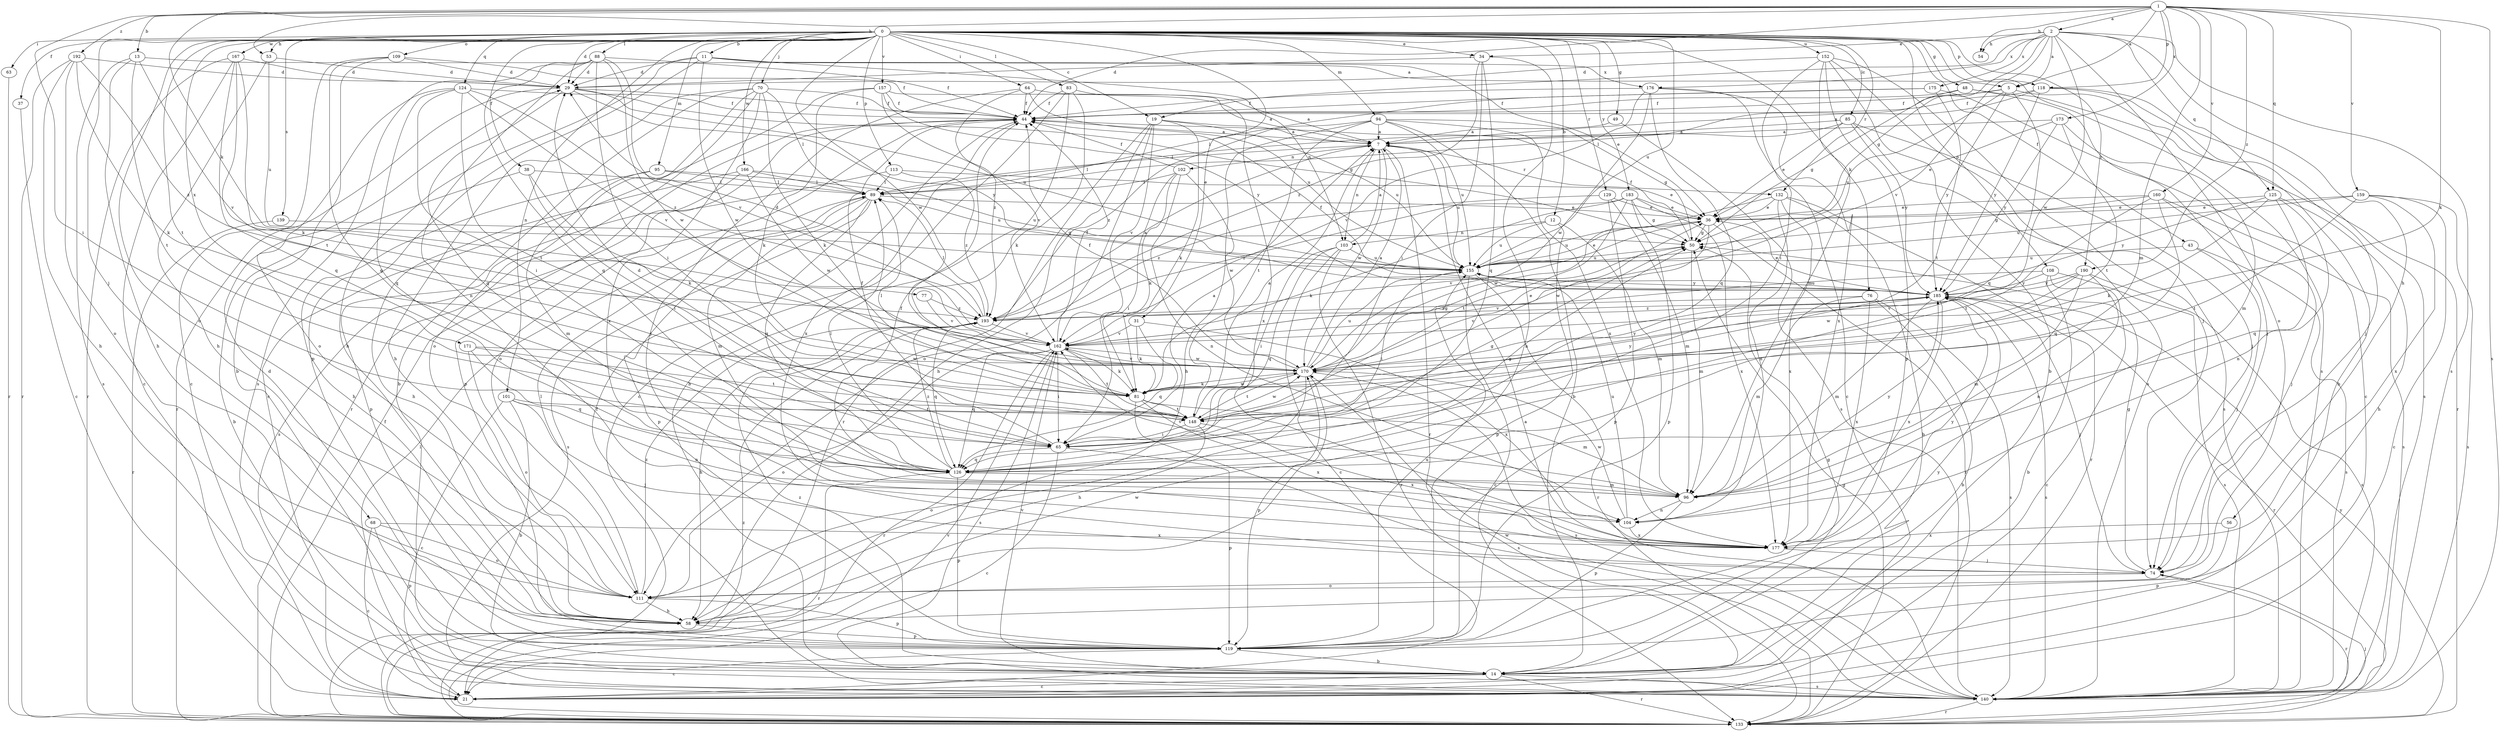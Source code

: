 strict digraph  {
0;
1;
2;
5;
7;
11;
12;
13;
14;
19;
21;
29;
31;
34;
36;
37;
38;
43;
44;
48;
49;
50;
53;
54;
56;
58;
63;
64;
65;
68;
70;
74;
76;
77;
81;
83;
85;
88;
89;
94;
95;
96;
101;
102;
103;
104;
108;
109;
111;
113;
118;
119;
124;
125;
126;
129;
132;
133;
139;
140;
148;
152;
155;
157;
159;
160;
162;
166;
167;
170;
171;
173;
175;
176;
177;
183;
185;
190;
192;
193;
0 -> 11  [label=b];
0 -> 12  [label=b];
0 -> 19  [label=c];
0 -> 29  [label=d];
0 -> 31  [label=e];
0 -> 34  [label=e];
0 -> 37  [label=f];
0 -> 38  [label=f];
0 -> 43  [label=f];
0 -> 48  [label=g];
0 -> 49  [label=g];
0 -> 53  [label=h];
0 -> 63  [label=i];
0 -> 64  [label=i];
0 -> 68  [label=j];
0 -> 70  [label=j];
0 -> 76  [label=k];
0 -> 83  [label=l];
0 -> 85  [label=l];
0 -> 88  [label=l];
0 -> 94  [label=m];
0 -> 95  [label=m];
0 -> 101  [label=n];
0 -> 108  [label=o];
0 -> 109  [label=o];
0 -> 111  [label=o];
0 -> 113  [label=p];
0 -> 118  [label=p];
0 -> 124  [label=q];
0 -> 129  [label=r];
0 -> 132  [label=r];
0 -> 139  [label=s];
0 -> 140  [label=s];
0 -> 148  [label=t];
0 -> 152  [label=u];
0 -> 155  [label=u];
0 -> 157  [label=v];
0 -> 166  [label=w];
0 -> 167  [label=w];
0 -> 170  [label=w];
0 -> 171  [label=x];
0 -> 183  [label=y];
0 -> 190  [label=z];
1 -> 2  [label=a];
1 -> 5  [label=a];
1 -> 13  [label=b];
1 -> 44  [label=f];
1 -> 53  [label=h];
1 -> 54  [label=h];
1 -> 65  [label=i];
1 -> 77  [label=k];
1 -> 81  [label=k];
1 -> 96  [label=m];
1 -> 118  [label=p];
1 -> 125  [label=q];
1 -> 140  [label=s];
1 -> 159  [label=v];
1 -> 160  [label=v];
1 -> 173  [label=x];
1 -> 190  [label=z];
1 -> 192  [label=z];
2 -> 5  [label=a];
2 -> 19  [label=c];
2 -> 34  [label=e];
2 -> 50  [label=g];
2 -> 54  [label=h];
2 -> 56  [label=h];
2 -> 111  [label=o];
2 -> 125  [label=q];
2 -> 140  [label=s];
2 -> 162  [label=v];
2 -> 170  [label=w];
2 -> 175  [label=x];
2 -> 176  [label=x];
5 -> 14  [label=b];
5 -> 44  [label=f];
5 -> 89  [label=l];
5 -> 126  [label=q];
5 -> 155  [label=u];
5 -> 185  [label=y];
7 -> 89  [label=l];
7 -> 102  [label=n];
7 -> 103  [label=n];
7 -> 132  [label=r];
7 -> 133  [label=r];
7 -> 155  [label=u];
7 -> 170  [label=w];
11 -> 29  [label=d];
11 -> 36  [label=e];
11 -> 58  [label=h];
11 -> 103  [label=n];
11 -> 119  [label=p];
11 -> 170  [label=w];
11 -> 176  [label=x];
12 -> 96  [label=m];
12 -> 103  [label=n];
12 -> 119  [label=p];
12 -> 155  [label=u];
13 -> 5  [label=a];
13 -> 58  [label=h];
13 -> 140  [label=s];
13 -> 148  [label=t];
13 -> 162  [label=v];
14 -> 21  [label=c];
14 -> 50  [label=g];
14 -> 133  [label=r];
14 -> 140  [label=s];
14 -> 162  [label=v];
14 -> 193  [label=z];
19 -> 7  [label=a];
19 -> 58  [label=h];
19 -> 81  [label=k];
19 -> 111  [label=o];
19 -> 133  [label=r];
19 -> 155  [label=u];
19 -> 162  [label=v];
21 -> 89  [label=l];
29 -> 44  [label=f];
29 -> 50  [label=g];
29 -> 126  [label=q];
29 -> 133  [label=r];
29 -> 155  [label=u];
29 -> 185  [label=y];
31 -> 81  [label=k];
31 -> 126  [label=q];
31 -> 162  [label=v];
31 -> 177  [label=x];
34 -> 29  [label=d];
34 -> 58  [label=h];
34 -> 65  [label=i];
34 -> 126  [label=q];
34 -> 193  [label=z];
36 -> 50  [label=g];
36 -> 133  [label=r];
36 -> 155  [label=u];
36 -> 162  [label=v];
36 -> 170  [label=w];
37 -> 21  [label=c];
38 -> 14  [label=b];
38 -> 65  [label=i];
38 -> 81  [label=k];
38 -> 89  [label=l];
43 -> 74  [label=j];
43 -> 140  [label=s];
43 -> 155  [label=u];
44 -> 7  [label=a];
44 -> 111  [label=o];
44 -> 119  [label=p];
44 -> 177  [label=x];
48 -> 44  [label=f];
48 -> 50  [label=g];
48 -> 74  [label=j];
48 -> 133  [label=r];
49 -> 7  [label=a];
49 -> 140  [label=s];
50 -> 44  [label=f];
50 -> 96  [label=m];
50 -> 155  [label=u];
53 -> 29  [label=d];
53 -> 58  [label=h];
53 -> 155  [label=u];
56 -> 119  [label=p];
56 -> 177  [label=x];
58 -> 119  [label=p];
58 -> 170  [label=w];
63 -> 133  [label=r];
64 -> 7  [label=a];
64 -> 44  [label=f];
64 -> 74  [label=j];
64 -> 155  [label=u];
64 -> 193  [label=z];
65 -> 7  [label=a];
65 -> 21  [label=c];
65 -> 29  [label=d];
65 -> 44  [label=f];
65 -> 50  [label=g];
65 -> 119  [label=p];
65 -> 126  [label=q];
68 -> 21  [label=c];
68 -> 111  [label=o];
68 -> 119  [label=p];
68 -> 177  [label=x];
70 -> 14  [label=b];
70 -> 44  [label=f];
70 -> 58  [label=h];
70 -> 81  [label=k];
70 -> 89  [label=l];
70 -> 111  [label=o];
70 -> 133  [label=r];
70 -> 177  [label=x];
74 -> 50  [label=g];
74 -> 111  [label=o];
74 -> 133  [label=r];
76 -> 14  [label=b];
76 -> 96  [label=m];
76 -> 140  [label=s];
76 -> 177  [label=x];
76 -> 193  [label=z];
77 -> 162  [label=v];
77 -> 193  [label=z];
81 -> 89  [label=l];
81 -> 96  [label=m];
81 -> 140  [label=s];
81 -> 148  [label=t];
81 -> 170  [label=w];
81 -> 177  [label=x];
81 -> 185  [label=y];
83 -> 14  [label=b];
83 -> 21  [label=c];
83 -> 44  [label=f];
83 -> 81  [label=k];
83 -> 177  [label=x];
85 -> 7  [label=a];
85 -> 36  [label=e];
85 -> 74  [label=j];
85 -> 89  [label=l];
85 -> 140  [label=s];
85 -> 185  [label=y];
88 -> 29  [label=d];
88 -> 44  [label=f];
88 -> 65  [label=i];
88 -> 104  [label=n];
88 -> 126  [label=q];
88 -> 140  [label=s];
88 -> 162  [label=v];
88 -> 170  [label=w];
89 -> 36  [label=e];
89 -> 96  [label=m];
89 -> 119  [label=p];
89 -> 126  [label=q];
89 -> 140  [label=s];
94 -> 7  [label=a];
94 -> 14  [label=b];
94 -> 50  [label=g];
94 -> 58  [label=h];
94 -> 148  [label=t];
94 -> 155  [label=u];
94 -> 177  [label=x];
94 -> 193  [label=z];
95 -> 58  [label=h];
95 -> 89  [label=l];
95 -> 96  [label=m];
95 -> 155  [label=u];
96 -> 44  [label=f];
96 -> 104  [label=n];
96 -> 119  [label=p];
96 -> 162  [label=v];
96 -> 185  [label=y];
101 -> 14  [label=b];
101 -> 21  [label=c];
101 -> 74  [label=j];
101 -> 104  [label=n];
101 -> 148  [label=t];
102 -> 44  [label=f];
102 -> 65  [label=i];
102 -> 81  [label=k];
102 -> 89  [label=l];
102 -> 104  [label=n];
102 -> 170  [label=w];
103 -> 7  [label=a];
103 -> 21  [label=c];
103 -> 65  [label=i];
103 -> 126  [label=q];
103 -> 133  [label=r];
103 -> 155  [label=u];
104 -> 155  [label=u];
104 -> 170  [label=w];
104 -> 177  [label=x];
108 -> 14  [label=b];
108 -> 21  [label=c];
108 -> 140  [label=s];
108 -> 162  [label=v];
108 -> 185  [label=y];
109 -> 14  [label=b];
109 -> 21  [label=c];
109 -> 29  [label=d];
109 -> 44  [label=f];
109 -> 126  [label=q];
111 -> 58  [label=h];
111 -> 89  [label=l];
111 -> 119  [label=p];
111 -> 193  [label=z];
113 -> 36  [label=e];
113 -> 89  [label=l];
113 -> 140  [label=s];
113 -> 193  [label=z];
118 -> 7  [label=a];
118 -> 44  [label=f];
118 -> 74  [label=j];
118 -> 140  [label=s];
118 -> 185  [label=y];
119 -> 14  [label=b];
119 -> 21  [label=c];
119 -> 29  [label=d];
119 -> 155  [label=u];
119 -> 185  [label=y];
124 -> 44  [label=f];
124 -> 65  [label=i];
124 -> 111  [label=o];
124 -> 126  [label=q];
124 -> 148  [label=t];
124 -> 162  [label=v];
124 -> 193  [label=z];
125 -> 36  [label=e];
125 -> 58  [label=h];
125 -> 81  [label=k];
125 -> 104  [label=n];
125 -> 126  [label=q];
125 -> 185  [label=y];
126 -> 50  [label=g];
126 -> 89  [label=l];
126 -> 96  [label=m];
126 -> 119  [label=p];
126 -> 133  [label=r];
126 -> 193  [label=z];
129 -> 36  [label=e];
129 -> 96  [label=m];
129 -> 119  [label=p];
129 -> 193  [label=z];
132 -> 14  [label=b];
132 -> 36  [label=e];
132 -> 104  [label=n];
132 -> 133  [label=r];
132 -> 170  [label=w];
132 -> 177  [label=x];
133 -> 44  [label=f];
133 -> 50  [label=g];
133 -> 74  [label=j];
133 -> 162  [label=v];
133 -> 185  [label=y];
133 -> 193  [label=z];
139 -> 50  [label=g];
139 -> 133  [label=r];
140 -> 7  [label=a];
140 -> 44  [label=f];
140 -> 133  [label=r];
140 -> 170  [label=w];
148 -> 7  [label=a];
148 -> 65  [label=i];
148 -> 111  [label=o];
148 -> 170  [label=w];
148 -> 177  [label=x];
152 -> 14  [label=b];
152 -> 29  [label=d];
152 -> 65  [label=i];
152 -> 74  [label=j];
152 -> 96  [label=m];
152 -> 119  [label=p];
152 -> 140  [label=s];
155 -> 21  [label=c];
155 -> 36  [label=e];
155 -> 65  [label=i];
155 -> 133  [label=r];
155 -> 185  [label=y];
157 -> 7  [label=a];
157 -> 21  [label=c];
157 -> 44  [label=f];
157 -> 81  [label=k];
157 -> 162  [label=v];
157 -> 185  [label=y];
159 -> 21  [label=c];
159 -> 36  [label=e];
159 -> 140  [label=s];
159 -> 148  [label=t];
159 -> 155  [label=u];
159 -> 177  [label=x];
160 -> 36  [label=e];
160 -> 50  [label=g];
160 -> 74  [label=j];
160 -> 126  [label=q];
160 -> 140  [label=s];
160 -> 148  [label=t];
162 -> 44  [label=f];
162 -> 65  [label=i];
162 -> 81  [label=k];
162 -> 111  [label=o];
162 -> 126  [label=q];
162 -> 133  [label=r];
162 -> 140  [label=s];
162 -> 148  [label=t];
162 -> 170  [label=w];
166 -> 58  [label=h];
166 -> 89  [label=l];
166 -> 119  [label=p];
166 -> 155  [label=u];
166 -> 170  [label=w];
167 -> 21  [label=c];
167 -> 29  [label=d];
167 -> 81  [label=k];
167 -> 126  [label=q];
167 -> 133  [label=r];
167 -> 148  [label=t];
170 -> 7  [label=a];
170 -> 36  [label=e];
170 -> 44  [label=f];
170 -> 50  [label=g];
170 -> 58  [label=h];
170 -> 81  [label=k];
170 -> 119  [label=p];
170 -> 140  [label=s];
170 -> 148  [label=t];
170 -> 155  [label=u];
170 -> 162  [label=v];
170 -> 185  [label=y];
171 -> 111  [label=o];
171 -> 126  [label=q];
171 -> 148  [label=t];
171 -> 170  [label=w];
173 -> 7  [label=a];
173 -> 36  [label=e];
173 -> 96  [label=m];
173 -> 148  [label=t];
173 -> 185  [label=y];
175 -> 21  [label=c];
175 -> 44  [label=f];
175 -> 89  [label=l];
175 -> 148  [label=t];
176 -> 21  [label=c];
176 -> 44  [label=f];
176 -> 126  [label=q];
176 -> 162  [label=v];
176 -> 170  [label=w];
176 -> 177  [label=x];
177 -> 74  [label=j];
177 -> 185  [label=y];
183 -> 36  [label=e];
183 -> 50  [label=g];
183 -> 81  [label=k];
183 -> 119  [label=p];
183 -> 148  [label=t];
183 -> 177  [label=x];
183 -> 193  [label=z];
185 -> 36  [label=e];
185 -> 44  [label=f];
185 -> 74  [label=j];
185 -> 96  [label=m];
185 -> 133  [label=r];
185 -> 140  [label=s];
185 -> 155  [label=u];
185 -> 162  [label=v];
185 -> 177  [label=x];
185 -> 193  [label=z];
190 -> 96  [label=m];
190 -> 104  [label=n];
190 -> 140  [label=s];
190 -> 162  [label=v];
190 -> 170  [label=w];
190 -> 185  [label=y];
192 -> 29  [label=d];
192 -> 58  [label=h];
192 -> 81  [label=k];
192 -> 111  [label=o];
192 -> 133  [label=r];
192 -> 193  [label=z];
193 -> 7  [label=a];
193 -> 29  [label=d];
193 -> 58  [label=h];
193 -> 89  [label=l];
193 -> 126  [label=q];
193 -> 162  [label=v];
}
